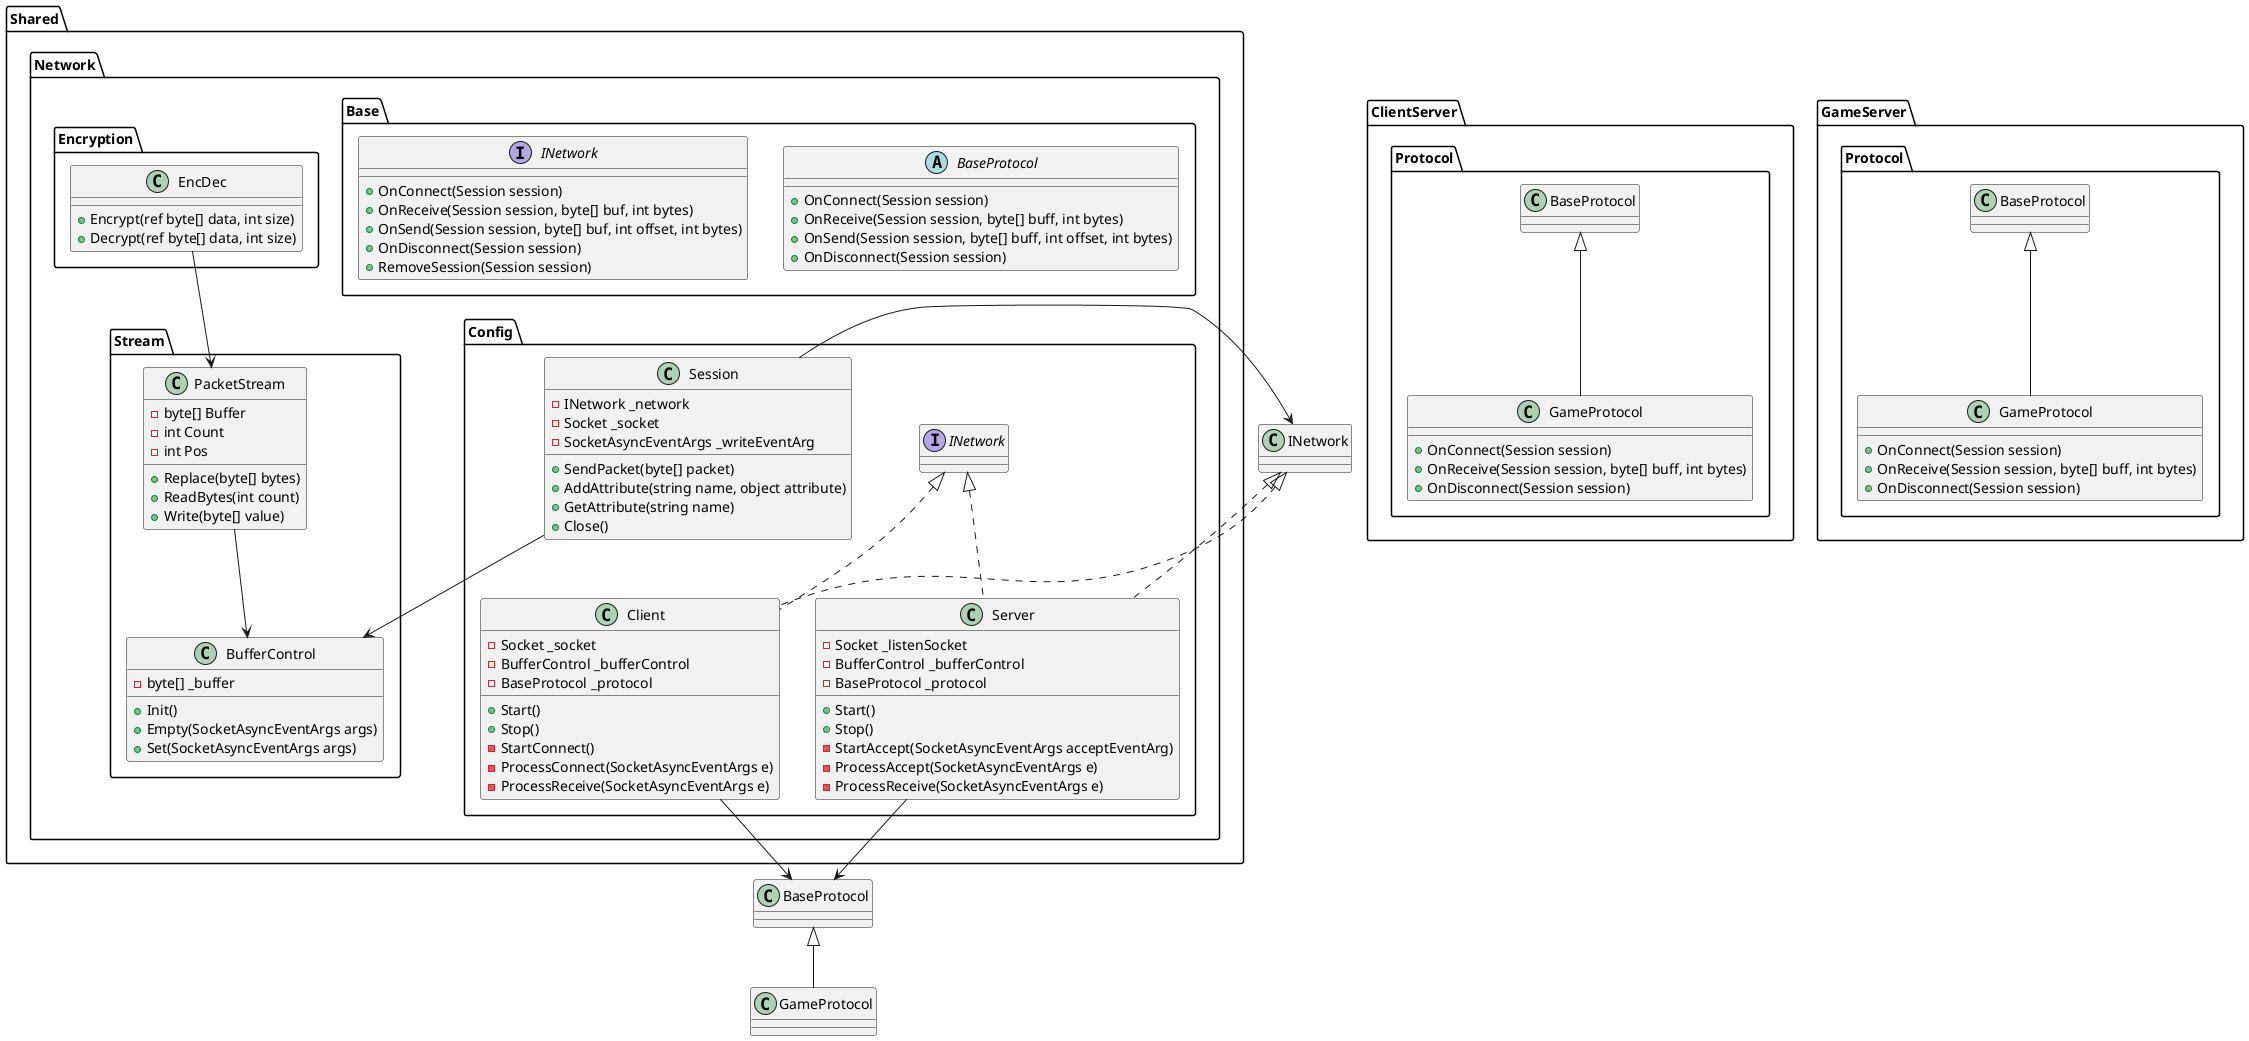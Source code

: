 @startuml ds-diagrama-classes
package "Shared.Network.Base" {
    abstract class BaseProtocol {
        +OnConnect(Session session)
        +OnReceive(Session session, byte[] buff, int bytes)
        +OnSend(Session session, byte[] buff, int offset, int bytes)
        +OnDisconnect(Session session)
    }

    interface INetwork {
        +OnConnect(Session session)
        +OnReceive(Session session, byte[] buf, int bytes)
        +OnSend(Session session, byte[] buf, int offset, int bytes)
        +OnDisconnect(Session session)
        +RemoveSession(Session session)
    }
}

package "Shared.Network.Config" {
    class Client implements INetwork {
        -Socket _socket
        -BufferControl _bufferControl
        -BaseProtocol _protocol
        +Start()
        +Stop()
        -StartConnect()
        -ProcessConnect(SocketAsyncEventArgs e)
        -ProcessReceive(SocketAsyncEventArgs e)
    }

    class Server implements INetwork {
        -Socket _listenSocket
        -BufferControl _bufferControl
        -BaseProtocol _protocol
        +Start()
        +Stop()
        -StartAccept(SocketAsyncEventArgs acceptEventArg)
        -ProcessAccept(SocketAsyncEventArgs e)
        -ProcessReceive(SocketAsyncEventArgs e)
    }

    class Session {
        -INetwork _network
        -Socket _socket
        -SocketAsyncEventArgs _writeEventArg
        +SendPacket(byte[] packet)
        +AddAttribute(string name, object attribute)
        +GetAttribute(string name)
        +Close()
    }
}

package "Shared.Network.Stream" {
    class BufferControl {
        -byte[] _buffer
        +Init()
        +Empty(SocketAsyncEventArgs args)
        +Set(SocketAsyncEventArgs args)
    }

    class PacketStream {
        -byte[] Buffer
        -int Count
        -int Pos
        +Replace(byte[] bytes)
        +ReadBytes(int count)
        +Write(byte[] value)
    }
}

package "Shared.Network.Encryption" {
    class EncDec {
        +Encrypt(ref byte[] data, int size)
        +Decrypt(ref byte[] data, int size)
    }
}

package "ClientServer.Protocol" {
    class GameProtocol extends BaseProtocol {
        +OnConnect(Session session)
        +OnReceive(Session session, byte[] buff, int bytes)
        +OnDisconnect(Session session)
    }
}

package "GameServer.Protocol" {
    class GameProtocol extends BaseProtocol {
        +OnConnect(Session session)
        +OnReceive(Session session, byte[] buff, int bytes)
        +OnDisconnect(Session session)
    }
}

BaseProtocol <|-- GameProtocol
INetwork <|.. Client
INetwork <|.. Server
Client --> BaseProtocol
Server --> BaseProtocol
Session --> INetwork
Session --> BufferControl
PacketStream --> BufferControl
EncDec --> PacketStream
@enduml